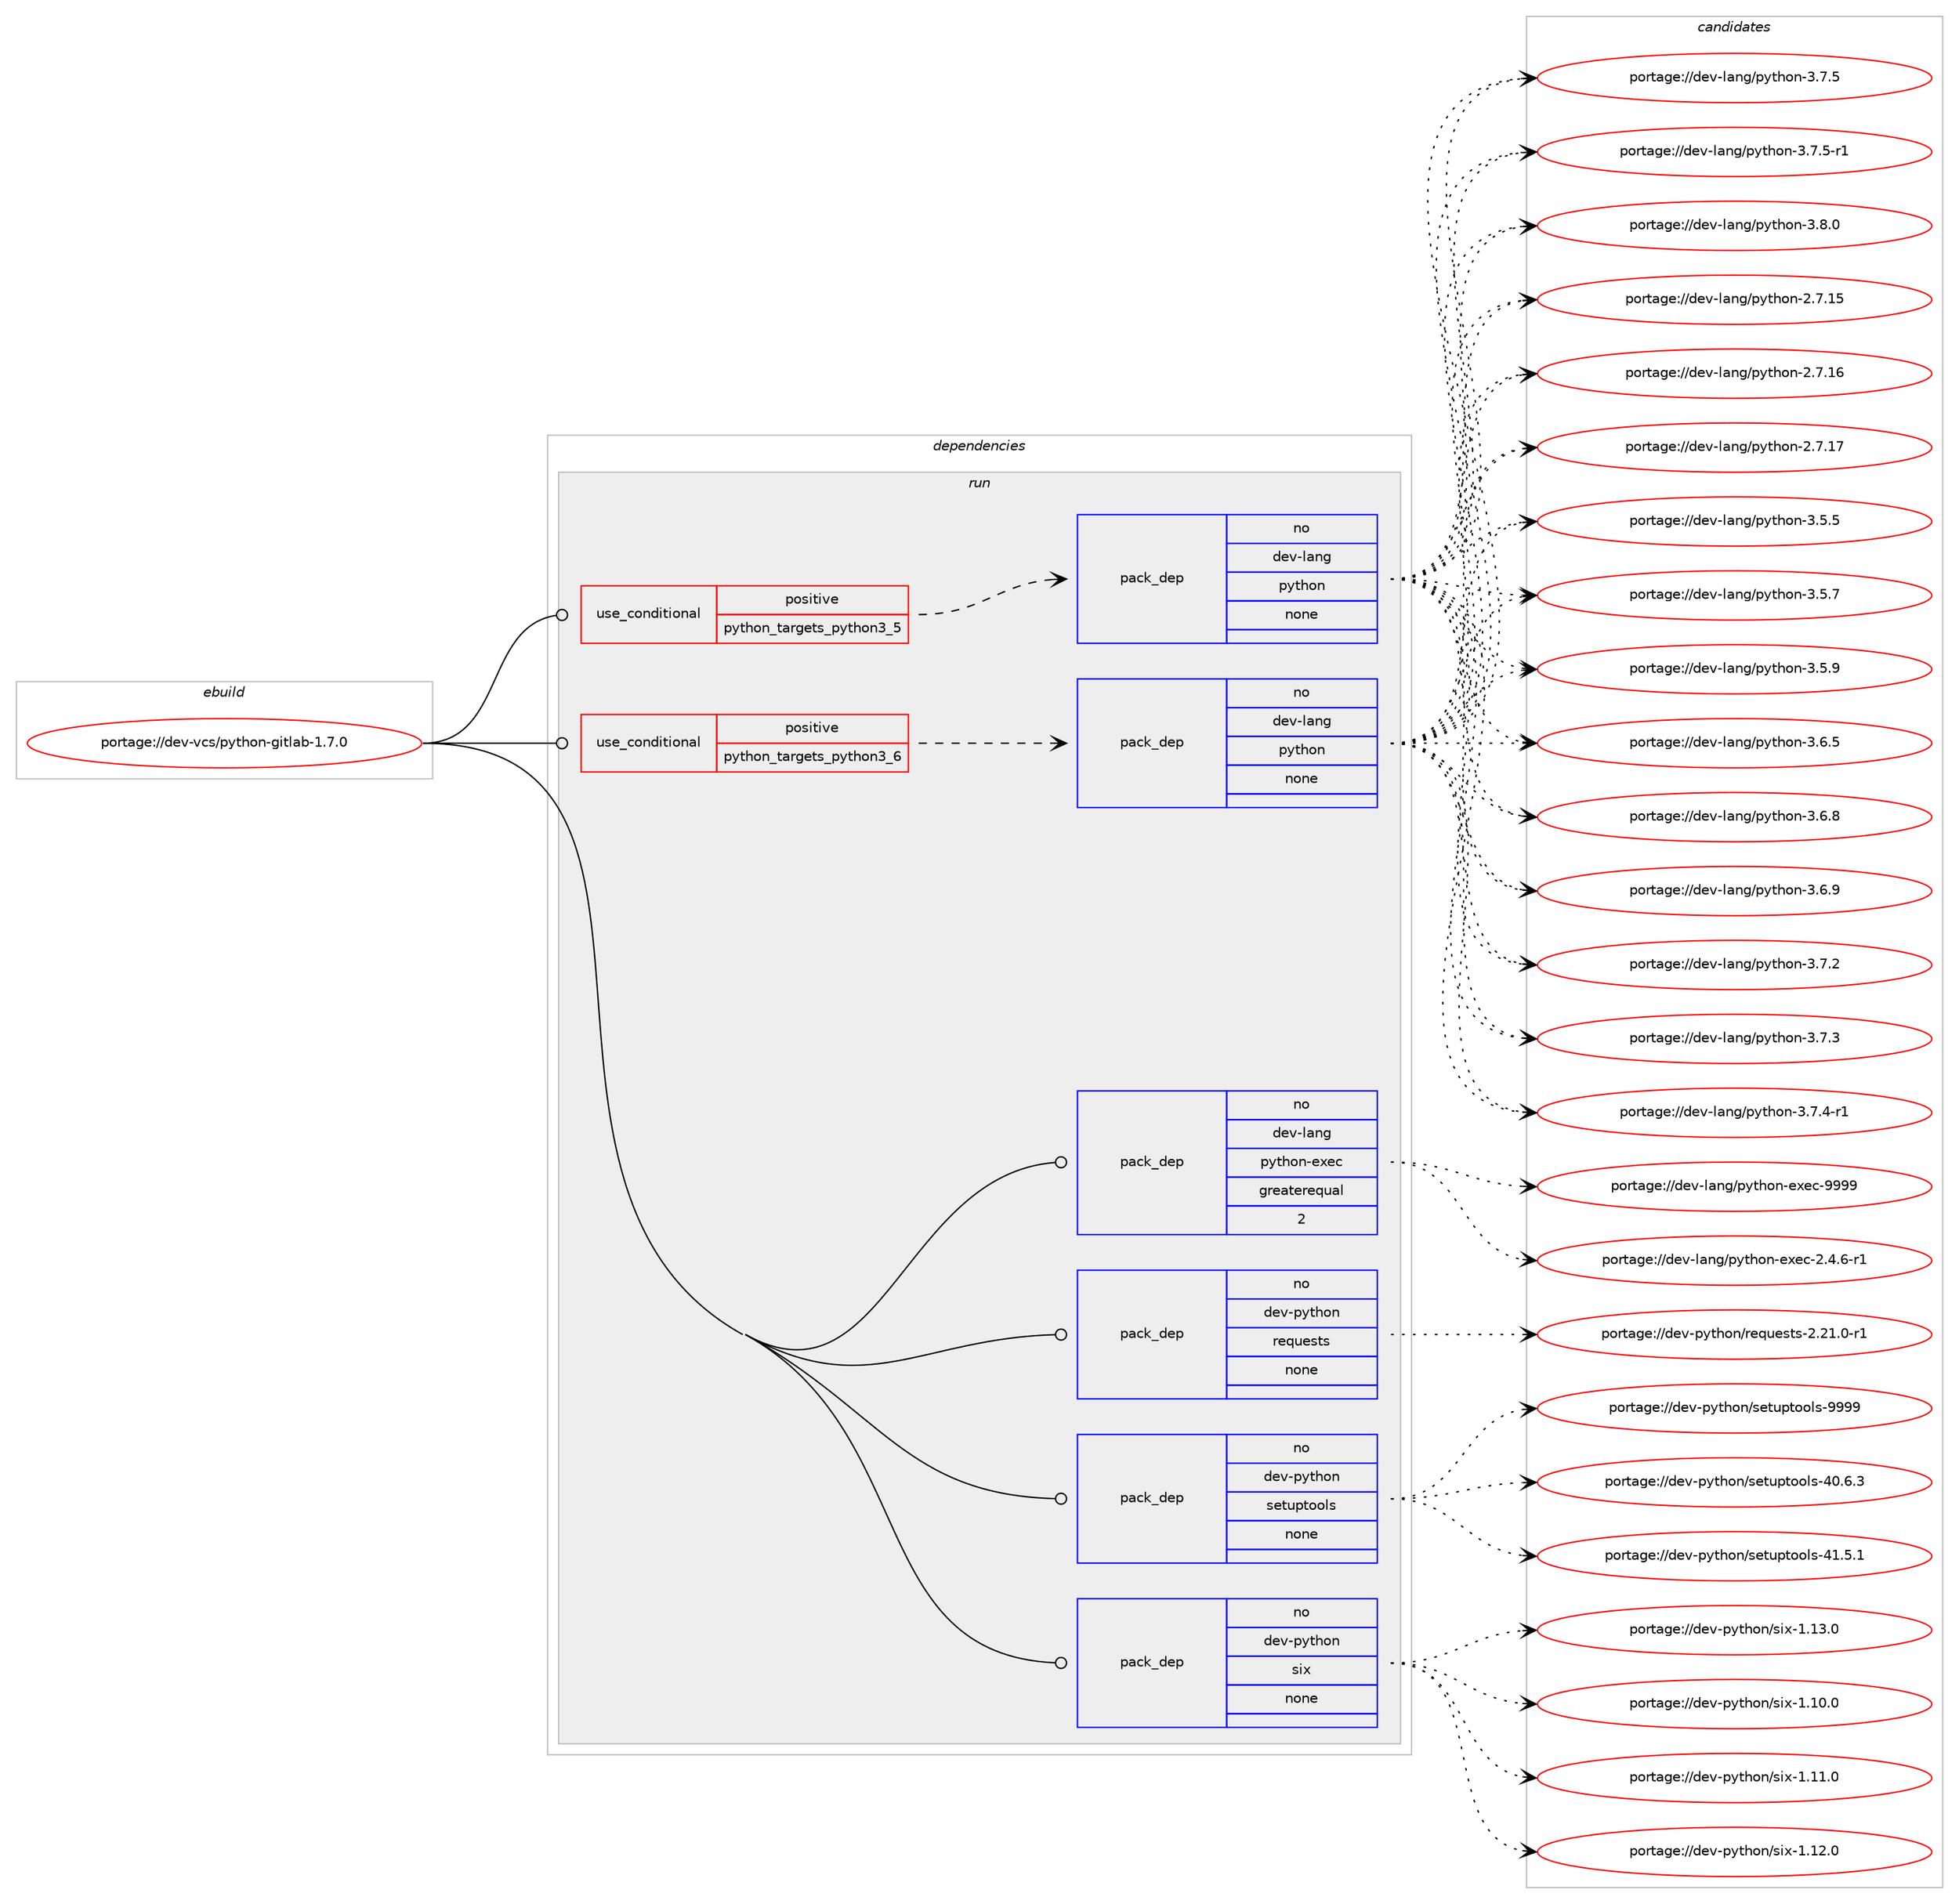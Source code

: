 digraph prolog {

# *************
# Graph options
# *************

newrank=true;
concentrate=true;
compound=true;
graph [rankdir=LR,fontname=Helvetica,fontsize=10,ranksep=1.5];#, ranksep=2.5, nodesep=0.2];
edge  [arrowhead=vee];
node  [fontname=Helvetica,fontsize=10];

# **********
# The ebuild
# **********

subgraph cluster_leftcol {
color=gray;
rank=same;
label=<<i>ebuild</i>>;
id [label="portage://dev-vcs/python-gitlab-1.7.0", color=red, width=4, href="../dev-vcs/python-gitlab-1.7.0.svg"];
}

# ****************
# The dependencies
# ****************

subgraph cluster_midcol {
color=gray;
label=<<i>dependencies</i>>;
subgraph cluster_compile {
fillcolor="#eeeeee";
style=filled;
label=<<i>compile</i>>;
}
subgraph cluster_compileandrun {
fillcolor="#eeeeee";
style=filled;
label=<<i>compile and run</i>>;
}
subgraph cluster_run {
fillcolor="#eeeeee";
style=filled;
label=<<i>run</i>>;
subgraph cond72467 {
dependency268224 [label=<<TABLE BORDER="0" CELLBORDER="1" CELLSPACING="0" CELLPADDING="4"><TR><TD ROWSPAN="3" CELLPADDING="10">use_conditional</TD></TR><TR><TD>positive</TD></TR><TR><TD>python_targets_python3_5</TD></TR></TABLE>>, shape=none, color=red];
subgraph pack192013 {
dependency268225 [label=<<TABLE BORDER="0" CELLBORDER="1" CELLSPACING="0" CELLPADDING="4" WIDTH="220"><TR><TD ROWSPAN="6" CELLPADDING="30">pack_dep</TD></TR><TR><TD WIDTH="110">no</TD></TR><TR><TD>dev-lang</TD></TR><TR><TD>python</TD></TR><TR><TD>none</TD></TR><TR><TD></TD></TR></TABLE>>, shape=none, color=blue];
}
dependency268224:e -> dependency268225:w [weight=20,style="dashed",arrowhead="vee"];
}
id:e -> dependency268224:w [weight=20,style="solid",arrowhead="odot"];
subgraph cond72468 {
dependency268226 [label=<<TABLE BORDER="0" CELLBORDER="1" CELLSPACING="0" CELLPADDING="4"><TR><TD ROWSPAN="3" CELLPADDING="10">use_conditional</TD></TR><TR><TD>positive</TD></TR><TR><TD>python_targets_python3_6</TD></TR></TABLE>>, shape=none, color=red];
subgraph pack192014 {
dependency268227 [label=<<TABLE BORDER="0" CELLBORDER="1" CELLSPACING="0" CELLPADDING="4" WIDTH="220"><TR><TD ROWSPAN="6" CELLPADDING="30">pack_dep</TD></TR><TR><TD WIDTH="110">no</TD></TR><TR><TD>dev-lang</TD></TR><TR><TD>python</TD></TR><TR><TD>none</TD></TR><TR><TD></TD></TR></TABLE>>, shape=none, color=blue];
}
dependency268226:e -> dependency268227:w [weight=20,style="dashed",arrowhead="vee"];
}
id:e -> dependency268226:w [weight=20,style="solid",arrowhead="odot"];
subgraph pack192015 {
dependency268228 [label=<<TABLE BORDER="0" CELLBORDER="1" CELLSPACING="0" CELLPADDING="4" WIDTH="220"><TR><TD ROWSPAN="6" CELLPADDING="30">pack_dep</TD></TR><TR><TD WIDTH="110">no</TD></TR><TR><TD>dev-lang</TD></TR><TR><TD>python-exec</TD></TR><TR><TD>greaterequal</TD></TR><TR><TD>2</TD></TR></TABLE>>, shape=none, color=blue];
}
id:e -> dependency268228:w [weight=20,style="solid",arrowhead="odot"];
subgraph pack192016 {
dependency268229 [label=<<TABLE BORDER="0" CELLBORDER="1" CELLSPACING="0" CELLPADDING="4" WIDTH="220"><TR><TD ROWSPAN="6" CELLPADDING="30">pack_dep</TD></TR><TR><TD WIDTH="110">no</TD></TR><TR><TD>dev-python</TD></TR><TR><TD>requests</TD></TR><TR><TD>none</TD></TR><TR><TD></TD></TR></TABLE>>, shape=none, color=blue];
}
id:e -> dependency268229:w [weight=20,style="solid",arrowhead="odot"];
subgraph pack192017 {
dependency268230 [label=<<TABLE BORDER="0" CELLBORDER="1" CELLSPACING="0" CELLPADDING="4" WIDTH="220"><TR><TD ROWSPAN="6" CELLPADDING="30">pack_dep</TD></TR><TR><TD WIDTH="110">no</TD></TR><TR><TD>dev-python</TD></TR><TR><TD>setuptools</TD></TR><TR><TD>none</TD></TR><TR><TD></TD></TR></TABLE>>, shape=none, color=blue];
}
id:e -> dependency268230:w [weight=20,style="solid",arrowhead="odot"];
subgraph pack192018 {
dependency268231 [label=<<TABLE BORDER="0" CELLBORDER="1" CELLSPACING="0" CELLPADDING="4" WIDTH="220"><TR><TD ROWSPAN="6" CELLPADDING="30">pack_dep</TD></TR><TR><TD WIDTH="110">no</TD></TR><TR><TD>dev-python</TD></TR><TR><TD>six</TD></TR><TR><TD>none</TD></TR><TR><TD></TD></TR></TABLE>>, shape=none, color=blue];
}
id:e -> dependency268231:w [weight=20,style="solid",arrowhead="odot"];
}
}

# **************
# The candidates
# **************

subgraph cluster_choices {
rank=same;
color=gray;
label=<<i>candidates</i>>;

subgraph choice192013 {
color=black;
nodesep=1;
choiceportage10010111845108971101034711212111610411111045504655464953 [label="portage://dev-lang/python-2.7.15", color=red, width=4,href="../dev-lang/python-2.7.15.svg"];
choiceportage10010111845108971101034711212111610411111045504655464954 [label="portage://dev-lang/python-2.7.16", color=red, width=4,href="../dev-lang/python-2.7.16.svg"];
choiceportage10010111845108971101034711212111610411111045504655464955 [label="portage://dev-lang/python-2.7.17", color=red, width=4,href="../dev-lang/python-2.7.17.svg"];
choiceportage100101118451089711010347112121116104111110455146534653 [label="portage://dev-lang/python-3.5.5", color=red, width=4,href="../dev-lang/python-3.5.5.svg"];
choiceportage100101118451089711010347112121116104111110455146534655 [label="portage://dev-lang/python-3.5.7", color=red, width=4,href="../dev-lang/python-3.5.7.svg"];
choiceportage100101118451089711010347112121116104111110455146534657 [label="portage://dev-lang/python-3.5.9", color=red, width=4,href="../dev-lang/python-3.5.9.svg"];
choiceportage100101118451089711010347112121116104111110455146544653 [label="portage://dev-lang/python-3.6.5", color=red, width=4,href="../dev-lang/python-3.6.5.svg"];
choiceportage100101118451089711010347112121116104111110455146544656 [label="portage://dev-lang/python-3.6.8", color=red, width=4,href="../dev-lang/python-3.6.8.svg"];
choiceportage100101118451089711010347112121116104111110455146544657 [label="portage://dev-lang/python-3.6.9", color=red, width=4,href="../dev-lang/python-3.6.9.svg"];
choiceportage100101118451089711010347112121116104111110455146554650 [label="portage://dev-lang/python-3.7.2", color=red, width=4,href="../dev-lang/python-3.7.2.svg"];
choiceportage100101118451089711010347112121116104111110455146554651 [label="portage://dev-lang/python-3.7.3", color=red, width=4,href="../dev-lang/python-3.7.3.svg"];
choiceportage1001011184510897110103471121211161041111104551465546524511449 [label="portage://dev-lang/python-3.7.4-r1", color=red, width=4,href="../dev-lang/python-3.7.4-r1.svg"];
choiceportage100101118451089711010347112121116104111110455146554653 [label="portage://dev-lang/python-3.7.5", color=red, width=4,href="../dev-lang/python-3.7.5.svg"];
choiceportage1001011184510897110103471121211161041111104551465546534511449 [label="portage://dev-lang/python-3.7.5-r1", color=red, width=4,href="../dev-lang/python-3.7.5-r1.svg"];
choiceportage100101118451089711010347112121116104111110455146564648 [label="portage://dev-lang/python-3.8.0", color=red, width=4,href="../dev-lang/python-3.8.0.svg"];
dependency268225:e -> choiceportage10010111845108971101034711212111610411111045504655464953:w [style=dotted,weight="100"];
dependency268225:e -> choiceportage10010111845108971101034711212111610411111045504655464954:w [style=dotted,weight="100"];
dependency268225:e -> choiceportage10010111845108971101034711212111610411111045504655464955:w [style=dotted,weight="100"];
dependency268225:e -> choiceportage100101118451089711010347112121116104111110455146534653:w [style=dotted,weight="100"];
dependency268225:e -> choiceportage100101118451089711010347112121116104111110455146534655:w [style=dotted,weight="100"];
dependency268225:e -> choiceportage100101118451089711010347112121116104111110455146534657:w [style=dotted,weight="100"];
dependency268225:e -> choiceportage100101118451089711010347112121116104111110455146544653:w [style=dotted,weight="100"];
dependency268225:e -> choiceportage100101118451089711010347112121116104111110455146544656:w [style=dotted,weight="100"];
dependency268225:e -> choiceportage100101118451089711010347112121116104111110455146544657:w [style=dotted,weight="100"];
dependency268225:e -> choiceportage100101118451089711010347112121116104111110455146554650:w [style=dotted,weight="100"];
dependency268225:e -> choiceportage100101118451089711010347112121116104111110455146554651:w [style=dotted,weight="100"];
dependency268225:e -> choiceportage1001011184510897110103471121211161041111104551465546524511449:w [style=dotted,weight="100"];
dependency268225:e -> choiceportage100101118451089711010347112121116104111110455146554653:w [style=dotted,weight="100"];
dependency268225:e -> choiceportage1001011184510897110103471121211161041111104551465546534511449:w [style=dotted,weight="100"];
dependency268225:e -> choiceportage100101118451089711010347112121116104111110455146564648:w [style=dotted,weight="100"];
}
subgraph choice192014 {
color=black;
nodesep=1;
choiceportage10010111845108971101034711212111610411111045504655464953 [label="portage://dev-lang/python-2.7.15", color=red, width=4,href="../dev-lang/python-2.7.15.svg"];
choiceportage10010111845108971101034711212111610411111045504655464954 [label="portage://dev-lang/python-2.7.16", color=red, width=4,href="../dev-lang/python-2.7.16.svg"];
choiceportage10010111845108971101034711212111610411111045504655464955 [label="portage://dev-lang/python-2.7.17", color=red, width=4,href="../dev-lang/python-2.7.17.svg"];
choiceportage100101118451089711010347112121116104111110455146534653 [label="portage://dev-lang/python-3.5.5", color=red, width=4,href="../dev-lang/python-3.5.5.svg"];
choiceportage100101118451089711010347112121116104111110455146534655 [label="portage://dev-lang/python-3.5.7", color=red, width=4,href="../dev-lang/python-3.5.7.svg"];
choiceportage100101118451089711010347112121116104111110455146534657 [label="portage://dev-lang/python-3.5.9", color=red, width=4,href="../dev-lang/python-3.5.9.svg"];
choiceportage100101118451089711010347112121116104111110455146544653 [label="portage://dev-lang/python-3.6.5", color=red, width=4,href="../dev-lang/python-3.6.5.svg"];
choiceportage100101118451089711010347112121116104111110455146544656 [label="portage://dev-lang/python-3.6.8", color=red, width=4,href="../dev-lang/python-3.6.8.svg"];
choiceportage100101118451089711010347112121116104111110455146544657 [label="portage://dev-lang/python-3.6.9", color=red, width=4,href="../dev-lang/python-3.6.9.svg"];
choiceportage100101118451089711010347112121116104111110455146554650 [label="portage://dev-lang/python-3.7.2", color=red, width=4,href="../dev-lang/python-3.7.2.svg"];
choiceportage100101118451089711010347112121116104111110455146554651 [label="portage://dev-lang/python-3.7.3", color=red, width=4,href="../dev-lang/python-3.7.3.svg"];
choiceportage1001011184510897110103471121211161041111104551465546524511449 [label="portage://dev-lang/python-3.7.4-r1", color=red, width=4,href="../dev-lang/python-3.7.4-r1.svg"];
choiceportage100101118451089711010347112121116104111110455146554653 [label="portage://dev-lang/python-3.7.5", color=red, width=4,href="../dev-lang/python-3.7.5.svg"];
choiceportage1001011184510897110103471121211161041111104551465546534511449 [label="portage://dev-lang/python-3.7.5-r1", color=red, width=4,href="../dev-lang/python-3.7.5-r1.svg"];
choiceportage100101118451089711010347112121116104111110455146564648 [label="portage://dev-lang/python-3.8.0", color=red, width=4,href="../dev-lang/python-3.8.0.svg"];
dependency268227:e -> choiceportage10010111845108971101034711212111610411111045504655464953:w [style=dotted,weight="100"];
dependency268227:e -> choiceportage10010111845108971101034711212111610411111045504655464954:w [style=dotted,weight="100"];
dependency268227:e -> choiceportage10010111845108971101034711212111610411111045504655464955:w [style=dotted,weight="100"];
dependency268227:e -> choiceportage100101118451089711010347112121116104111110455146534653:w [style=dotted,weight="100"];
dependency268227:e -> choiceportage100101118451089711010347112121116104111110455146534655:w [style=dotted,weight="100"];
dependency268227:e -> choiceportage100101118451089711010347112121116104111110455146534657:w [style=dotted,weight="100"];
dependency268227:e -> choiceportage100101118451089711010347112121116104111110455146544653:w [style=dotted,weight="100"];
dependency268227:e -> choiceportage100101118451089711010347112121116104111110455146544656:w [style=dotted,weight="100"];
dependency268227:e -> choiceportage100101118451089711010347112121116104111110455146544657:w [style=dotted,weight="100"];
dependency268227:e -> choiceportage100101118451089711010347112121116104111110455146554650:w [style=dotted,weight="100"];
dependency268227:e -> choiceportage100101118451089711010347112121116104111110455146554651:w [style=dotted,weight="100"];
dependency268227:e -> choiceportage1001011184510897110103471121211161041111104551465546524511449:w [style=dotted,weight="100"];
dependency268227:e -> choiceportage100101118451089711010347112121116104111110455146554653:w [style=dotted,weight="100"];
dependency268227:e -> choiceportage1001011184510897110103471121211161041111104551465546534511449:w [style=dotted,weight="100"];
dependency268227:e -> choiceportage100101118451089711010347112121116104111110455146564648:w [style=dotted,weight="100"];
}
subgraph choice192015 {
color=black;
nodesep=1;
choiceportage10010111845108971101034711212111610411111045101120101994550465246544511449 [label="portage://dev-lang/python-exec-2.4.6-r1", color=red, width=4,href="../dev-lang/python-exec-2.4.6-r1.svg"];
choiceportage10010111845108971101034711212111610411111045101120101994557575757 [label="portage://dev-lang/python-exec-9999", color=red, width=4,href="../dev-lang/python-exec-9999.svg"];
dependency268228:e -> choiceportage10010111845108971101034711212111610411111045101120101994550465246544511449:w [style=dotted,weight="100"];
dependency268228:e -> choiceportage10010111845108971101034711212111610411111045101120101994557575757:w [style=dotted,weight="100"];
}
subgraph choice192016 {
color=black;
nodesep=1;
choiceportage1001011184511212111610411111047114101113117101115116115455046504946484511449 [label="portage://dev-python/requests-2.21.0-r1", color=red, width=4,href="../dev-python/requests-2.21.0-r1.svg"];
dependency268229:e -> choiceportage1001011184511212111610411111047114101113117101115116115455046504946484511449:w [style=dotted,weight="100"];
}
subgraph choice192017 {
color=black;
nodesep=1;
choiceportage100101118451121211161041111104711510111611711211611111110811545524846544651 [label="portage://dev-python/setuptools-40.6.3", color=red, width=4,href="../dev-python/setuptools-40.6.3.svg"];
choiceportage100101118451121211161041111104711510111611711211611111110811545524946534649 [label="portage://dev-python/setuptools-41.5.1", color=red, width=4,href="../dev-python/setuptools-41.5.1.svg"];
choiceportage10010111845112121116104111110471151011161171121161111111081154557575757 [label="portage://dev-python/setuptools-9999", color=red, width=4,href="../dev-python/setuptools-9999.svg"];
dependency268230:e -> choiceportage100101118451121211161041111104711510111611711211611111110811545524846544651:w [style=dotted,weight="100"];
dependency268230:e -> choiceportage100101118451121211161041111104711510111611711211611111110811545524946534649:w [style=dotted,weight="100"];
dependency268230:e -> choiceportage10010111845112121116104111110471151011161171121161111111081154557575757:w [style=dotted,weight="100"];
}
subgraph choice192018 {
color=black;
nodesep=1;
choiceportage100101118451121211161041111104711510512045494649484648 [label="portage://dev-python/six-1.10.0", color=red, width=4,href="../dev-python/six-1.10.0.svg"];
choiceportage100101118451121211161041111104711510512045494649494648 [label="portage://dev-python/six-1.11.0", color=red, width=4,href="../dev-python/six-1.11.0.svg"];
choiceportage100101118451121211161041111104711510512045494649504648 [label="portage://dev-python/six-1.12.0", color=red, width=4,href="../dev-python/six-1.12.0.svg"];
choiceportage100101118451121211161041111104711510512045494649514648 [label="portage://dev-python/six-1.13.0", color=red, width=4,href="../dev-python/six-1.13.0.svg"];
dependency268231:e -> choiceportage100101118451121211161041111104711510512045494649484648:w [style=dotted,weight="100"];
dependency268231:e -> choiceportage100101118451121211161041111104711510512045494649494648:w [style=dotted,weight="100"];
dependency268231:e -> choiceportage100101118451121211161041111104711510512045494649504648:w [style=dotted,weight="100"];
dependency268231:e -> choiceportage100101118451121211161041111104711510512045494649514648:w [style=dotted,weight="100"];
}
}

}
